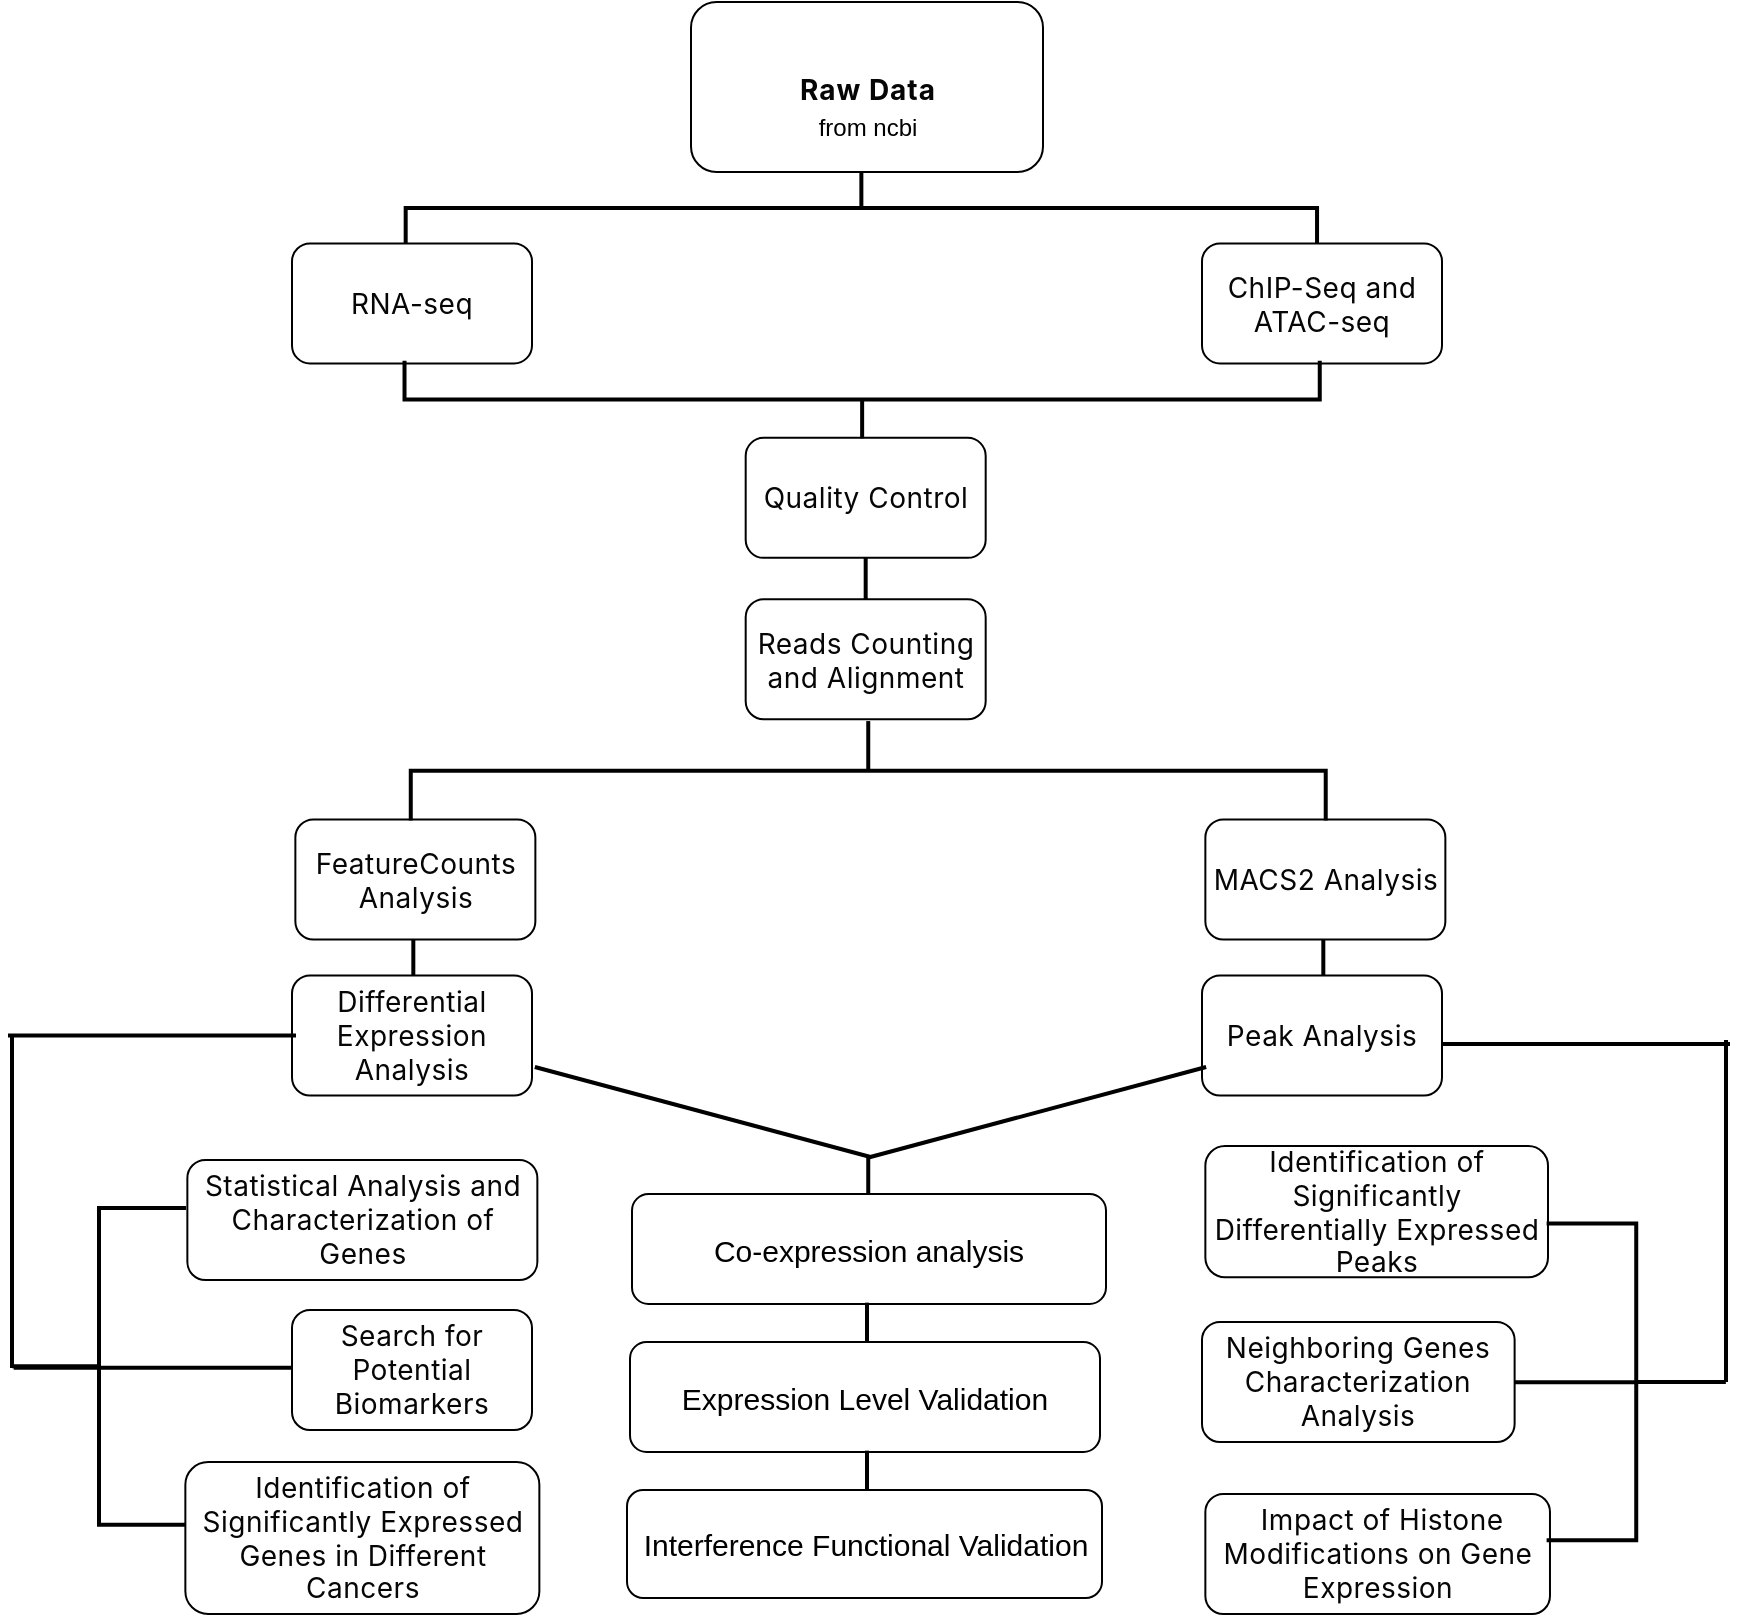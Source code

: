 <mxfile version="26.1.3">
  <diagram name="Page-1" id="9iar81T7In1y4wc-28x8">
    <mxGraphModel dx="1822" dy="963" grid="0" gridSize="10" guides="1" tooltips="1" connect="1" arrows="1" fold="1" page="0" pageScale="1" pageWidth="850" pageHeight="1100" math="0" shadow="0">
      <root>
        <mxCell id="0" />
        <mxCell id="1" parent="0" />
        <mxCell id="uF3kilX3BNJk21WQmL2F-4" value="&lt;h3 style=&quot;box-sizing: inherit; color: rgb(6, 6, 7); margin-bottom: 0px; font-size: 14px; line-height: 24px; margin-top: 1.14em; font-family: -apple-system, blinkmacsystemfont, &amp;quot;Helvetica Neue&amp;quot;, helvetica, &amp;quot;segoe ui&amp;quot;, arial, roboto, &amp;quot;PingFang SC&amp;quot;, miui, &amp;quot;Hiragino Sans GB&amp;quot;, &amp;quot;Microsoft Yahei&amp;quot;, sans-serif; letter-spacing: 0.5px; text-align: start;&quot;&gt;Raw Data&lt;/h3&gt;&lt;div&gt;from ncbi&lt;/div&gt;" style="rounded=1;whiteSpace=wrap;html=1;labelBackgroundColor=none;" parent="1" vertex="1">
          <mxGeometry x="92.5" y="226" width="176" height="85" as="geometry" />
        </mxCell>
        <mxCell id="uF3kilX3BNJk21WQmL2F-19" value="&lt;span style=&quot;color: rgb(6, 6, 7); font-family: -apple-system, blinkmacsystemfont, &amp;quot;Helvetica Neue&amp;quot;, helvetica, &amp;quot;segoe ui&amp;quot;, arial, roboto, &amp;quot;PingFang SC&amp;quot;, miui, &amp;quot;Hiragino Sans GB&amp;quot;, &amp;quot;Microsoft Yahei&amp;quot;, sans-serif; font-size: 14px; letter-spacing: 0.25px; text-align: start; white-space-collapse: preserve;&quot;&gt;RNA-seq&lt;/span&gt;" style="rounded=1;whiteSpace=wrap;html=1;" parent="1" vertex="1">
          <mxGeometry x="-107" y="346.7" width="120" height="60" as="geometry" />
        </mxCell>
        <mxCell id="uF3kilX3BNJk21WQmL2F-20" value="" style="strokeWidth=2;html=1;shape=mxgraph.flowchart.annotation_2;align=left;labelPosition=right;pointerEvents=1;rotation=90;" parent="1" vertex="1">
          <mxGeometry x="159.64" y="101.12" width="36.08" height="455.68" as="geometry" />
        </mxCell>
        <mxCell id="uF3kilX3BNJk21WQmL2F-30" value="&lt;span style=&quot;color: rgb(6, 6, 7); font-family: -apple-system, blinkmacsystemfont, &amp;quot;Helvetica Neue&amp;quot;, helvetica, &amp;quot;segoe ui&amp;quot;, arial, roboto, &amp;quot;PingFang SC&amp;quot;, miui, &amp;quot;Hiragino Sans GB&amp;quot;, &amp;quot;Microsoft Yahei&amp;quot;, sans-serif; font-size: 14px; letter-spacing: 0.25px; text-align: start; white-space-collapse: preserve;&quot;&gt;Quality Control&lt;/span&gt;" style="rounded=1;whiteSpace=wrap;html=1;" parent="1" vertex="1">
          <mxGeometry x="119.84" y="443.93" width="120" height="60" as="geometry" />
        </mxCell>
        <mxCell id="uF3kilX3BNJk21WQmL2F-32" value="&lt;span style=&quot;color: rgb(6, 6, 7); font-family: -apple-system, blinkmacsystemfont, &amp;quot;Helvetica Neue&amp;quot;, helvetica, &amp;quot;segoe ui&amp;quot;, arial, roboto, &amp;quot;PingFang SC&amp;quot;, miui, &amp;quot;Hiragino Sans GB&amp;quot;, &amp;quot;Microsoft Yahei&amp;quot;, sans-serif; font-size: 14px; letter-spacing: 0.25px; text-align: start; white-space-collapse: preserve;&quot;&gt;Reads Counting and Alignment&lt;/span&gt;" style="rounded=1;whiteSpace=wrap;html=1;" parent="1" vertex="1">
          <mxGeometry x="119.84" y="524.61" width="120" height="60" as="geometry" />
        </mxCell>
        <mxCell id="uF3kilX3BNJk21WQmL2F-34" value="&lt;span style=&quot;color: rgb(6, 6, 7); font-family: -apple-system, blinkmacsystemfont, &amp;quot;Helvetica Neue&amp;quot;, helvetica, &amp;quot;segoe ui&amp;quot;, arial, roboto, &amp;quot;PingFang SC&amp;quot;, miui, &amp;quot;Hiragino Sans GB&amp;quot;, &amp;quot;Microsoft Yahei&amp;quot;, sans-serif; font-size: 14px; letter-spacing: 0.25px; text-align: start; white-space-collapse: preserve;&quot;&gt;FeatureCounts Analysis&lt;/span&gt;" style="rounded=1;whiteSpace=wrap;html=1;" parent="1" vertex="1">
          <mxGeometry x="-105.32" y="634.77" width="120" height="60" as="geometry" />
        </mxCell>
        <mxCell id="uF3kilX3BNJk21WQmL2F-39" value="&lt;span style=&quot;color: rgb(6, 6, 7); font-family: -apple-system, blinkmacsystemfont, &amp;quot;Helvetica Neue&amp;quot;, helvetica, &amp;quot;segoe ui&amp;quot;, arial, roboto, &amp;quot;PingFang SC&amp;quot;, miui, &amp;quot;Hiragino Sans GB&amp;quot;, &amp;quot;Microsoft Yahei&amp;quot;, sans-serif; font-size: 14px; letter-spacing: 0.25px; text-align: start; white-space-collapse: preserve;&quot;&gt;ChIP-Seq and ATAC-seq&lt;/span&gt;" style="rounded=1;whiteSpace=wrap;html=1;labelBackgroundColor=none;" parent="1" vertex="1">
          <mxGeometry x="348" y="346.7" width="120" height="60" as="geometry" />
        </mxCell>
        <mxCell id="uF3kilX3BNJk21WQmL2F-42" value="&lt;span style=&quot;color: rgb(6, 6, 7); font-family: -apple-system, blinkmacsystemfont, &amp;quot;Helvetica Neue&amp;quot;, helvetica, &amp;quot;segoe ui&amp;quot;, arial, roboto, &amp;quot;PingFang SC&amp;quot;, miui, &amp;quot;Hiragino Sans GB&amp;quot;, &amp;quot;Microsoft Yahei&amp;quot;, sans-serif; font-size: 14px; font-style: normal; font-variant-ligatures: normal; font-variant-caps: normal; font-weight: 400; letter-spacing: 0.25px; orphans: 2; text-align: start; text-indent: 0px; text-transform: none; widows: 2; word-spacing: 0px; -webkit-text-stroke-width: 0px; white-space: pre-wrap; background-color: rgb(255, 255, 255); text-decoration-thickness: initial; text-decoration-style: initial; text-decoration-color: initial; display: inline !important; float: none;&quot;&gt;MACS2 Analysis&lt;/span&gt;" style="rounded=1;whiteSpace=wrap;html=1;labelBackgroundColor=none;" parent="1" vertex="1">
          <mxGeometry x="349.68" y="634.77" width="120" height="60" as="geometry" />
        </mxCell>
        <mxCell id="uF3kilX3BNJk21WQmL2F-43" value="&lt;span style=&quot;color: rgb(6, 6, 7); font-family: -apple-system, blinkmacsystemfont, &amp;quot;Helvetica Neue&amp;quot;, helvetica, &amp;quot;segoe ui&amp;quot;, arial, roboto, &amp;quot;PingFang SC&amp;quot;, miui, &amp;quot;Hiragino Sans GB&amp;quot;, &amp;quot;Microsoft Yahei&amp;quot;, sans-serif; font-size: 14px; letter-spacing: 0.25px; text-align: start; white-space-collapse: preserve;&quot;&gt;Neighboring Genes Characterization Analysis&lt;/span&gt;" style="rounded=1;whiteSpace=wrap;html=1;" parent="1" vertex="1">
          <mxGeometry x="348" y="886" width="156.31" height="60" as="geometry" />
        </mxCell>
        <mxCell id="uF3kilX3BNJk21WQmL2F-44" value="&lt;span style=&quot;color: rgb(6, 6, 7); font-family: -apple-system, blinkmacsystemfont, &amp;quot;Helvetica Neue&amp;quot;, helvetica, &amp;quot;segoe ui&amp;quot;, arial, roboto, &amp;quot;PingFang SC&amp;quot;, miui, &amp;quot;Hiragino Sans GB&amp;quot;, &amp;quot;Microsoft Yahei&amp;quot;, sans-serif; font-size: 14px; letter-spacing: 0.25px; text-align: start; white-space-collapse: preserve;&quot;&gt;Identification of Significantly Differentially Expressed Peaks&lt;/span&gt;" style="rounded=1;whiteSpace=wrap;html=1;" parent="1" vertex="1">
          <mxGeometry x="349.68" y="798" width="171.32" height="65.65" as="geometry" />
        </mxCell>
        <mxCell id="uF3kilX3BNJk21WQmL2F-45" value="&lt;span style=&quot;color: rgb(6, 6, 7); font-family: -apple-system, blinkmacsystemfont, &amp;quot;Helvetica Neue&amp;quot;, helvetica, &amp;quot;segoe ui&amp;quot;, arial, roboto, &amp;quot;PingFang SC&amp;quot;, miui, &amp;quot;Hiragino Sans GB&amp;quot;, &amp;quot;Microsoft Yahei&amp;quot;, sans-serif; font-size: 14px; letter-spacing: 0.25px; text-align: start; white-space-collapse: preserve;&quot;&gt; Impact of Histone Modifications on Gene Expression&lt;/span&gt;" style="rounded=1;whiteSpace=wrap;html=1;" parent="1" vertex="1">
          <mxGeometry x="349.68" y="972" width="172.31" height="60" as="geometry" />
        </mxCell>
        <mxCell id="uF3kilX3BNJk21WQmL2F-46" value="&lt;span style=&quot;color: rgb(6, 6, 7); font-family: -apple-system, blinkmacsystemfont, &amp;quot;Helvetica Neue&amp;quot;, helvetica, &amp;quot;segoe ui&amp;quot;, arial, roboto, &amp;quot;PingFang SC&amp;quot;, miui, &amp;quot;Hiragino Sans GB&amp;quot;, &amp;quot;Microsoft Yahei&amp;quot;, sans-serif; font-size: 14px; letter-spacing: 0.25px; text-align: start; white-space-collapse: preserve;&quot;&gt;Statistical Analysis and Characterization of Genes&lt;/span&gt;" style="rounded=1;whiteSpace=wrap;html=1;" parent="1" vertex="1">
          <mxGeometry x="-159.32" y="805" width="175" height="60" as="geometry" />
        </mxCell>
        <mxCell id="uF3kilX3BNJk21WQmL2F-47" value="&lt;span style=&quot;color: rgb(6, 6, 7); font-family: -apple-system, blinkmacsystemfont, &amp;quot;Helvetica Neue&amp;quot;, helvetica, &amp;quot;segoe ui&amp;quot;, arial, roboto, &amp;quot;PingFang SC&amp;quot;, miui, &amp;quot;Hiragino Sans GB&amp;quot;, &amp;quot;Microsoft Yahei&amp;quot;, sans-serif; font-size: 14px; letter-spacing: 0.25px; text-align: start; white-space-collapse: preserve;&quot;&gt;Search for Potential Biomarkers&lt;/span&gt;" style="rounded=1;whiteSpace=wrap;html=1;" parent="1" vertex="1">
          <mxGeometry x="-107" y="880" width="120" height="60" as="geometry" />
        </mxCell>
        <mxCell id="uF3kilX3BNJk21WQmL2F-48" value="&lt;span style=&quot;color: rgb(6, 6, 7); font-family: -apple-system, blinkmacsystemfont, &amp;quot;Helvetica Neue&amp;quot;, helvetica, &amp;quot;segoe ui&amp;quot;, arial, roboto, &amp;quot;PingFang SC&amp;quot;, miui, &amp;quot;Hiragino Sans GB&amp;quot;, &amp;quot;Microsoft Yahei&amp;quot;, sans-serif; font-size: 14px; letter-spacing: 0.25px; text-align: start; white-space-collapse: preserve;&quot;&gt;Identification of Significantly Expressed Genes in Different Cancers&lt;/span&gt;" style="rounded=1;whiteSpace=wrap;html=1;" parent="1" vertex="1">
          <mxGeometry x="-160.32" y="956" width="177" height="76" as="geometry" />
        </mxCell>
        <mxCell id="uF3kilX3BNJk21WQmL2F-57" value="" style="line;strokeWidth=2;direction=south;html=1;perimeter=backbonePerimeter;points=[];outlineConnect=0;" parent="1" vertex="1">
          <mxGeometry x="174.84" y="503.93" width="10" height="20.68" as="geometry" />
        </mxCell>
        <mxCell id="uF3kilX3BNJk21WQmL2F-76" value="" style="line;strokeWidth=2;direction=south;html=1;perimeter=backbonePerimeter;points=[];outlineConnect=0;" parent="1" vertex="1">
          <mxGeometry x="-51.34" y="694.77" width="10" height="18" as="geometry" />
        </mxCell>
        <mxCell id="uF3kilX3BNJk21WQmL2F-77" value="" style="line;strokeWidth=2;direction=south;html=1;perimeter=backbonePerimeter;points=[];outlineConnect=0;" parent="1" vertex="1">
          <mxGeometry x="403.66" y="694.77" width="10" height="18" as="geometry" />
        </mxCell>
        <mxCell id="uF3kilX3BNJk21WQmL2F-78" value="&lt;span style=&quot;color: rgb(6, 6, 7); font-family: -apple-system, blinkmacsystemfont, &amp;quot;Helvetica Neue&amp;quot;, helvetica, &amp;quot;segoe ui&amp;quot;, arial, roboto, &amp;quot;PingFang SC&amp;quot;, miui, &amp;quot;Hiragino Sans GB&amp;quot;, &amp;quot;Microsoft Yahei&amp;quot;, sans-serif; font-size: 14px; letter-spacing: 0.25px; text-align: start; white-space-collapse: preserve;&quot;&gt;Peak Analysis&lt;/span&gt;" style="rounded=1;whiteSpace=wrap;html=1;labelBackgroundColor=none;" parent="1" vertex="1">
          <mxGeometry x="348" y="712.77" width="120" height="60" as="geometry" />
        </mxCell>
        <mxCell id="uF3kilX3BNJk21WQmL2F-79" value="&lt;span style=&quot;color: rgb(6, 6, 7); font-family: -apple-system, blinkmacsystemfont, &amp;quot;Helvetica Neue&amp;quot;, helvetica, &amp;quot;segoe ui&amp;quot;, arial, roboto, &amp;quot;PingFang SC&amp;quot;, miui, &amp;quot;Hiragino Sans GB&amp;quot;, &amp;quot;Microsoft Yahei&amp;quot;, sans-serif; font-size: 14px; letter-spacing: 0.25px; text-align: start; white-space-collapse: preserve;&quot;&gt;Differential Expression Analysis&lt;/span&gt;" style="rounded=1;whiteSpace=wrap;html=1;" parent="1" vertex="1">
          <mxGeometry x="-107" y="712.77" width="120" height="60" as="geometry" />
        </mxCell>
        <mxCell id="uF3kilX3BNJk21WQmL2F-81" value="" style="strokeWidth=2;html=1;shape=mxgraph.flowchart.annotation_2;align=left;labelPosition=right;pointerEvents=1;rotation=-90;" parent="1" vertex="1">
          <mxGeometry x="158.69" y="196" width="38.76" height="457.62" as="geometry" />
        </mxCell>
        <mxCell id="uF3kilX3BNJk21WQmL2F-82" value="" style="strokeWidth=2;html=1;shape=mxgraph.flowchart.annotation_2;align=left;labelPosition=right;pointerEvents=1;rotation=90;" parent="1" vertex="1">
          <mxGeometry x="156.28" y="381.64" width="49.69" height="457.48" as="geometry" />
        </mxCell>
        <mxCell id="uF3kilX3BNJk21WQmL2F-96" value="&lt;font style=&quot;font-size: 15px;&quot;&gt;Co-expression analysis&lt;/font&gt;" style="rounded=1;whiteSpace=wrap;html=1;" parent="1" vertex="1">
          <mxGeometry x="63" y="822" width="237" height="55" as="geometry" />
        </mxCell>
        <mxCell id="uF3kilX3BNJk21WQmL2F-98" value="&lt;font style=&quot;font-size: 15px;&quot;&gt;Expression Level Validation&lt;/font&gt;" style="rounded=1;whiteSpace=wrap;html=1;" parent="1" vertex="1">
          <mxGeometry x="62" y="896" width="235" height="55" as="geometry" />
        </mxCell>
        <mxCell id="uF3kilX3BNJk21WQmL2F-100" value="" style="line;strokeWidth=2;direction=south;html=1;perimeter=backbonePerimeter;points=[];outlineConnect=0;" parent="1" vertex="1">
          <mxGeometry x="176.12" y="804" width="10" height="18" as="geometry" />
        </mxCell>
        <mxCell id="uF3kilX3BNJk21WQmL2F-101" value="" style="line;strokeWidth=2;direction=south;html=1;perimeter=backbonePerimeter;points=[];outlineConnect=0;rotation=75;" parent="1" vertex="1">
          <mxGeometry x="260.44" y="693.57" width="10" height="175.23" as="geometry" />
        </mxCell>
        <mxCell id="uF3kilX3BNJk21WQmL2F-102" value="" style="line;strokeWidth=2;direction=south;html=1;perimeter=backbonePerimeter;points=[];outlineConnect=0;rotation=105;" parent="1" vertex="1">
          <mxGeometry x="93.35" y="694.11" width="10" height="173.77" as="geometry" />
        </mxCell>
        <mxCell id="uF3kilX3BNJk21WQmL2F-110" value="" style="line;strokeWidth=2;direction=south;html=1;perimeter=backbonePerimeter;points=[];outlineConnect=0;rotation=90;" parent="1" vertex="1">
          <mxGeometry x="535" y="675" width="10" height="144" as="geometry" />
        </mxCell>
        <mxCell id="uF3kilX3BNJk21WQmL2F-111" value="" style="line;strokeWidth=2;direction=south;html=1;perimeter=backbonePerimeter;points=[];outlineConnect=0;rotation=90;" parent="1" vertex="1">
          <mxGeometry x="-182" y="670.77" width="10" height="144" as="geometry" />
        </mxCell>
        <mxCell id="uF3kilX3BNJk21WQmL2F-112" value="" style="line;strokeWidth=2;direction=south;html=1;perimeter=backbonePerimeter;points=[];outlineConnect=0;rotation=-180;" parent="1" vertex="1">
          <mxGeometry x="605" y="745" width="10" height="171" as="geometry" />
        </mxCell>
        <mxCell id="uF3kilX3BNJk21WQmL2F-113" value="" style="line;strokeWidth=2;direction=south;html=1;perimeter=backbonePerimeter;points=[];outlineConnect=0;rotation=-180;" parent="1" vertex="1">
          <mxGeometry x="-252" y="742" width="10" height="167" as="geometry" />
        </mxCell>
        <mxCell id="uF3kilX3BNJk21WQmL2F-114" value="" style="strokeWidth=2;html=1;shape=mxgraph.flowchart.annotation_2;align=left;labelPosition=right;pointerEvents=1;rotation=0;" parent="1" vertex="1">
          <mxGeometry x="-247" y="829" width="87" height="158.37" as="geometry" />
        </mxCell>
        <mxCell id="uF3kilX3BNJk21WQmL2F-115" value="" style="strokeWidth=2;html=1;shape=mxgraph.flowchart.annotation_2;align=left;labelPosition=right;pointerEvents=1;rotation=-180;" parent="1" vertex="1">
          <mxGeometry x="520.31" y="836.81" width="89.62" height="158.37" as="geometry" />
        </mxCell>
        <mxCell id="uF3kilX3BNJk21WQmL2F-116" value="" style="line;strokeWidth=2;direction=south;html=1;perimeter=backbonePerimeter;points=[];outlineConnect=0;rotation=90;" parent="1" vertex="1">
          <mxGeometry x="-181.48" y="839.11" width="10" height="139.41" as="geometry" />
        </mxCell>
        <mxCell id="uF3kilX3BNJk21WQmL2F-117" value="" style="line;strokeWidth=2;direction=south;html=1;perimeter=backbonePerimeter;points=[];outlineConnect=0;rotation=90;" parent="1" vertex="1">
          <mxGeometry x="529.5" y="885.87" width="10" height="60.63" as="geometry" />
        </mxCell>
        <mxCell id="JqsqTqkcwfr7ha3GfO45-1" value="" style="line;strokeWidth=2;direction=south;html=1;perimeter=backbonePerimeter;points=[];outlineConnect=0;" vertex="1" parent="1">
          <mxGeometry x="175.5" y="876.32" width="10" height="19.68" as="geometry" />
        </mxCell>
        <mxCell id="JqsqTqkcwfr7ha3GfO45-2" value="&lt;font style=&quot;font-size: 15px;&quot;&gt;Interference Functional Validation&lt;/font&gt;" style="rounded=1;whiteSpace=wrap;html=1;" vertex="1" parent="1">
          <mxGeometry x="60.5" y="970" width="237.5" height="54" as="geometry" />
        </mxCell>
        <mxCell id="JqsqTqkcwfr7ha3GfO45-3" value="" style="line;strokeWidth=2;direction=south;html=1;perimeter=backbonePerimeter;points=[];outlineConnect=0;" vertex="1" parent="1">
          <mxGeometry x="175.5" y="950.32" width="10" height="19.68" as="geometry" />
        </mxCell>
      </root>
    </mxGraphModel>
  </diagram>
</mxfile>
